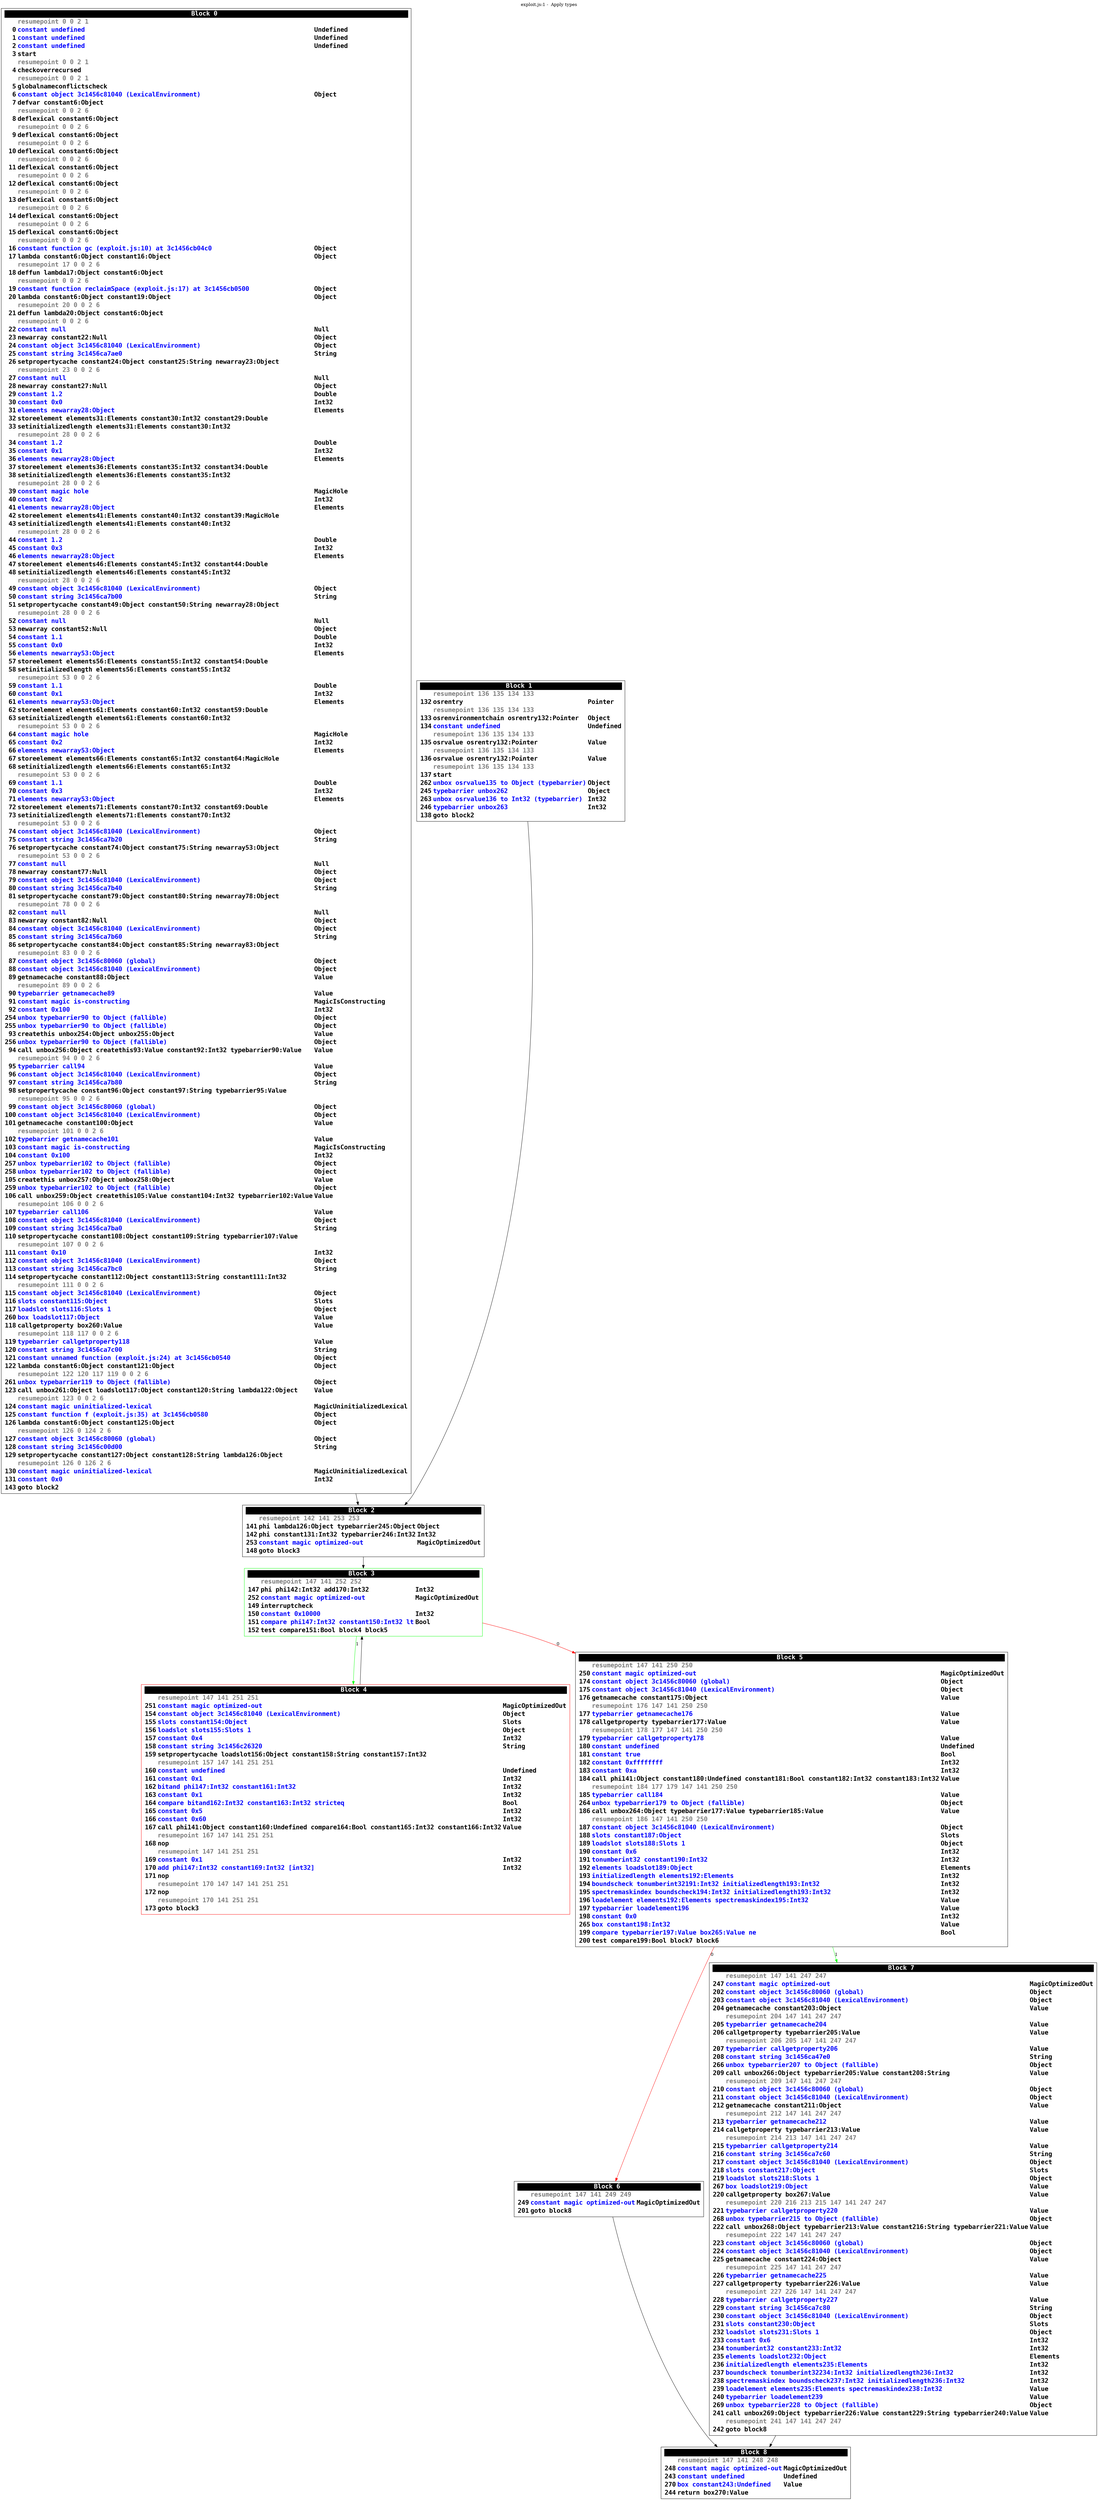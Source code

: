 digraph {
labelloc = t;
labelfontsize = 30;
label = "exploit.js:1 -  Apply types";
  rankdir=TB
  splines=true

  "Block0" [ shape=box fontsize=20 fontname="Consolas Bold" label=<<table border="0" cellborder="0" cellpadding="1"><tr><td align="center" bgcolor="black" colspan="3"><font color="white">Block 0 </font></td></tr><tr><td align="left"></td><td align="left"><font color="grey50">resumepoint 0 0 2 1 </font></td><td></td></tr><tr><td align="right" port="i0">0</td><td align="left"><font color="blue">constant undefined</font></td><td align="left">Undefined</td></tr><tr><td align="right" port="i1">1</td><td align="left"><font color="blue">constant undefined</font></td><td align="left">Undefined</td></tr><tr><td align="right" port="i2">2</td><td align="left"><font color="blue">constant undefined</font></td><td align="left">Undefined</td></tr><tr><td align="right" port="i3">3</td><td align="left">start</td></tr><tr><td align="left"></td><td align="left"><font color="grey50">resumepoint 0 0 2 1 </font></td><td></td></tr><tr><td align="right" port="i4">4</td><td align="left">checkoverrecursed</td></tr><tr><td align="left"></td><td align="left"><font color="grey50">resumepoint 0 0 2 1 </font></td><td></td></tr><tr><td align="right" port="i5">5</td><td align="left">globalnameconflictscheck</td></tr><tr><td align="right" port="i6">6</td><td align="left"><font color="blue">constant object 3c1456c81040 (LexicalEnvironment)</font></td><td align="left">Object</td></tr><tr><td align="right" port="i7">7</td><td align="left">defvar constant6:Object</td></tr><tr><td align="left"></td><td align="left"><font color="grey50">resumepoint 0 0 2 6 </font></td><td></td></tr><tr><td align="right" port="i8">8</td><td align="left">deflexical constant6:Object</td></tr><tr><td align="left"></td><td align="left"><font color="grey50">resumepoint 0 0 2 6 </font></td><td></td></tr><tr><td align="right" port="i9">9</td><td align="left">deflexical constant6:Object</td></tr><tr><td align="left"></td><td align="left"><font color="grey50">resumepoint 0 0 2 6 </font></td><td></td></tr><tr><td align="right" port="i10">10</td><td align="left">deflexical constant6:Object</td></tr><tr><td align="left"></td><td align="left"><font color="grey50">resumepoint 0 0 2 6 </font></td><td></td></tr><tr><td align="right" port="i11">11</td><td align="left">deflexical constant6:Object</td></tr><tr><td align="left"></td><td align="left"><font color="grey50">resumepoint 0 0 2 6 </font></td><td></td></tr><tr><td align="right" port="i12">12</td><td align="left">deflexical constant6:Object</td></tr><tr><td align="left"></td><td align="left"><font color="grey50">resumepoint 0 0 2 6 </font></td><td></td></tr><tr><td align="right" port="i13">13</td><td align="left">deflexical constant6:Object</td></tr><tr><td align="left"></td><td align="left"><font color="grey50">resumepoint 0 0 2 6 </font></td><td></td></tr><tr><td align="right" port="i14">14</td><td align="left">deflexical constant6:Object</td></tr><tr><td align="left"></td><td align="left"><font color="grey50">resumepoint 0 0 2 6 </font></td><td></td></tr><tr><td align="right" port="i15">15</td><td align="left">deflexical constant6:Object</td></tr><tr><td align="left"></td><td align="left"><font color="grey50">resumepoint 0 0 2 6 </font></td><td></td></tr><tr><td align="right" port="i16">16</td><td align="left"><font color="blue">constant function gc (exploit.js:10) at 3c1456cb04c0</font></td><td align="left">Object</td></tr><tr><td align="right" port="i17">17</td><td align="left">lambda constant6:Object constant16:Object</td><td align="left">Object</td></tr><tr><td align="left"></td><td align="left"><font color="grey50">resumepoint 17 0 0 2 6 </font></td><td></td></tr><tr><td align="right" port="i18">18</td><td align="left">deffun lambda17:Object constant6:Object</td></tr><tr><td align="left"></td><td align="left"><font color="grey50">resumepoint 0 0 2 6 </font></td><td></td></tr><tr><td align="right" port="i19">19</td><td align="left"><font color="blue">constant function reclaimSpace (exploit.js:17) at 3c1456cb0500</font></td><td align="left">Object</td></tr><tr><td align="right" port="i20">20</td><td align="left">lambda constant6:Object constant19:Object</td><td align="left">Object</td></tr><tr><td align="left"></td><td align="left"><font color="grey50">resumepoint 20 0 0 2 6 </font></td><td></td></tr><tr><td align="right" port="i21">21</td><td align="left">deffun lambda20:Object constant6:Object</td></tr><tr><td align="left"></td><td align="left"><font color="grey50">resumepoint 0 0 2 6 </font></td><td></td></tr><tr><td align="right" port="i22">22</td><td align="left"><font color="blue">constant null</font></td><td align="left">Null</td></tr><tr><td align="right" port="i23">23</td><td align="left">newarray constant22:Null</td><td align="left">Object</td></tr><tr><td align="right" port="i24">24</td><td align="left"><font color="blue">constant object 3c1456c81040 (LexicalEnvironment)</font></td><td align="left">Object</td></tr><tr><td align="right" port="i25">25</td><td align="left"><font color="blue">constant string 3c1456ca7ae0</font></td><td align="left">String</td></tr><tr><td align="right" port="i26">26</td><td align="left">setpropertycache constant24:Object constant25:String newarray23:Object</td></tr><tr><td align="left"></td><td align="left"><font color="grey50">resumepoint 23 0 0 2 6 </font></td><td></td></tr><tr><td align="right" port="i27">27</td><td align="left"><font color="blue">constant null</font></td><td align="left">Null</td></tr><tr><td align="right" port="i28">28</td><td align="left">newarray constant27:Null</td><td align="left">Object</td></tr><tr><td align="right" port="i29">29</td><td align="left"><font color="blue">constant 1.2</font></td><td align="left">Double</td></tr><tr><td align="right" port="i30">30</td><td align="left"><font color="blue">constant 0x0</font></td><td align="left">Int32</td></tr><tr><td align="right" port="i31">31</td><td align="left"><font color="blue">elements newarray28:Object</font></td><td align="left">Elements</td></tr><tr><td align="right" port="i32">32</td><td align="left">storeelement elements31:Elements constant30:Int32 constant29:Double</td></tr><tr><td align="right" port="i33">33</td><td align="left">setinitializedlength elements31:Elements constant30:Int32</td></tr><tr><td align="left"></td><td align="left"><font color="grey50">resumepoint 28 0 0 2 6 </font></td><td></td></tr><tr><td align="right" port="i34">34</td><td align="left"><font color="blue">constant 1.2</font></td><td align="left">Double</td></tr><tr><td align="right" port="i35">35</td><td align="left"><font color="blue">constant 0x1</font></td><td align="left">Int32</td></tr><tr><td align="right" port="i36">36</td><td align="left"><font color="blue">elements newarray28:Object</font></td><td align="left">Elements</td></tr><tr><td align="right" port="i37">37</td><td align="left">storeelement elements36:Elements constant35:Int32 constant34:Double</td></tr><tr><td align="right" port="i38">38</td><td align="left">setinitializedlength elements36:Elements constant35:Int32</td></tr><tr><td align="left"></td><td align="left"><font color="grey50">resumepoint 28 0 0 2 6 </font></td><td></td></tr><tr><td align="right" port="i39">39</td><td align="left"><font color="blue">constant magic hole</font></td><td align="left">MagicHole</td></tr><tr><td align="right" port="i40">40</td><td align="left"><font color="blue">constant 0x2</font></td><td align="left">Int32</td></tr><tr><td align="right" port="i41">41</td><td align="left"><font color="blue">elements newarray28:Object</font></td><td align="left">Elements</td></tr><tr><td align="right" port="i42">42</td><td align="left">storeelement elements41:Elements constant40:Int32 constant39:MagicHole</td></tr><tr><td align="right" port="i43">43</td><td align="left">setinitializedlength elements41:Elements constant40:Int32</td></tr><tr><td align="left"></td><td align="left"><font color="grey50">resumepoint 28 0 0 2 6 </font></td><td></td></tr><tr><td align="right" port="i44">44</td><td align="left"><font color="blue">constant 1.2</font></td><td align="left">Double</td></tr><tr><td align="right" port="i45">45</td><td align="left"><font color="blue">constant 0x3</font></td><td align="left">Int32</td></tr><tr><td align="right" port="i46">46</td><td align="left"><font color="blue">elements newarray28:Object</font></td><td align="left">Elements</td></tr><tr><td align="right" port="i47">47</td><td align="left">storeelement elements46:Elements constant45:Int32 constant44:Double</td></tr><tr><td align="right" port="i48">48</td><td align="left">setinitializedlength elements46:Elements constant45:Int32</td></tr><tr><td align="left"></td><td align="left"><font color="grey50">resumepoint 28 0 0 2 6 </font></td><td></td></tr><tr><td align="right" port="i49">49</td><td align="left"><font color="blue">constant object 3c1456c81040 (LexicalEnvironment)</font></td><td align="left">Object</td></tr><tr><td align="right" port="i50">50</td><td align="left"><font color="blue">constant string 3c1456ca7b00</font></td><td align="left">String</td></tr><tr><td align="right" port="i51">51</td><td align="left">setpropertycache constant49:Object constant50:String newarray28:Object</td></tr><tr><td align="left"></td><td align="left"><font color="grey50">resumepoint 28 0 0 2 6 </font></td><td></td></tr><tr><td align="right" port="i52">52</td><td align="left"><font color="blue">constant null</font></td><td align="left">Null</td></tr><tr><td align="right" port="i53">53</td><td align="left">newarray constant52:Null</td><td align="left">Object</td></tr><tr><td align="right" port="i54">54</td><td align="left"><font color="blue">constant 1.1</font></td><td align="left">Double</td></tr><tr><td align="right" port="i55">55</td><td align="left"><font color="blue">constant 0x0</font></td><td align="left">Int32</td></tr><tr><td align="right" port="i56">56</td><td align="left"><font color="blue">elements newarray53:Object</font></td><td align="left">Elements</td></tr><tr><td align="right" port="i57">57</td><td align="left">storeelement elements56:Elements constant55:Int32 constant54:Double</td></tr><tr><td align="right" port="i58">58</td><td align="left">setinitializedlength elements56:Elements constant55:Int32</td></tr><tr><td align="left"></td><td align="left"><font color="grey50">resumepoint 53 0 0 2 6 </font></td><td></td></tr><tr><td align="right" port="i59">59</td><td align="left"><font color="blue">constant 1.1</font></td><td align="left">Double</td></tr><tr><td align="right" port="i60">60</td><td align="left"><font color="blue">constant 0x1</font></td><td align="left">Int32</td></tr><tr><td align="right" port="i61">61</td><td align="left"><font color="blue">elements newarray53:Object</font></td><td align="left">Elements</td></tr><tr><td align="right" port="i62">62</td><td align="left">storeelement elements61:Elements constant60:Int32 constant59:Double</td></tr><tr><td align="right" port="i63">63</td><td align="left">setinitializedlength elements61:Elements constant60:Int32</td></tr><tr><td align="left"></td><td align="left"><font color="grey50">resumepoint 53 0 0 2 6 </font></td><td></td></tr><tr><td align="right" port="i64">64</td><td align="left"><font color="blue">constant magic hole</font></td><td align="left">MagicHole</td></tr><tr><td align="right" port="i65">65</td><td align="left"><font color="blue">constant 0x2</font></td><td align="left">Int32</td></tr><tr><td align="right" port="i66">66</td><td align="left"><font color="blue">elements newarray53:Object</font></td><td align="left">Elements</td></tr><tr><td align="right" port="i67">67</td><td align="left">storeelement elements66:Elements constant65:Int32 constant64:MagicHole</td></tr><tr><td align="right" port="i68">68</td><td align="left">setinitializedlength elements66:Elements constant65:Int32</td></tr><tr><td align="left"></td><td align="left"><font color="grey50">resumepoint 53 0 0 2 6 </font></td><td></td></tr><tr><td align="right" port="i69">69</td><td align="left"><font color="blue">constant 1.1</font></td><td align="left">Double</td></tr><tr><td align="right" port="i70">70</td><td align="left"><font color="blue">constant 0x3</font></td><td align="left">Int32</td></tr><tr><td align="right" port="i71">71</td><td align="left"><font color="blue">elements newarray53:Object</font></td><td align="left">Elements</td></tr><tr><td align="right" port="i72">72</td><td align="left">storeelement elements71:Elements constant70:Int32 constant69:Double</td></tr><tr><td align="right" port="i73">73</td><td align="left">setinitializedlength elements71:Elements constant70:Int32</td></tr><tr><td align="left"></td><td align="left"><font color="grey50">resumepoint 53 0 0 2 6 </font></td><td></td></tr><tr><td align="right" port="i74">74</td><td align="left"><font color="blue">constant object 3c1456c81040 (LexicalEnvironment)</font></td><td align="left">Object</td></tr><tr><td align="right" port="i75">75</td><td align="left"><font color="blue">constant string 3c1456ca7b20</font></td><td align="left">String</td></tr><tr><td align="right" port="i76">76</td><td align="left">setpropertycache constant74:Object constant75:String newarray53:Object</td></tr><tr><td align="left"></td><td align="left"><font color="grey50">resumepoint 53 0 0 2 6 </font></td><td></td></tr><tr><td align="right" port="i77">77</td><td align="left"><font color="blue">constant null</font></td><td align="left">Null</td></tr><tr><td align="right" port="i78">78</td><td align="left">newarray constant77:Null</td><td align="left">Object</td></tr><tr><td align="right" port="i79">79</td><td align="left"><font color="blue">constant object 3c1456c81040 (LexicalEnvironment)</font></td><td align="left">Object</td></tr><tr><td align="right" port="i80">80</td><td align="left"><font color="blue">constant string 3c1456ca7b40</font></td><td align="left">String</td></tr><tr><td align="right" port="i81">81</td><td align="left">setpropertycache constant79:Object constant80:String newarray78:Object</td></tr><tr><td align="left"></td><td align="left"><font color="grey50">resumepoint 78 0 0 2 6 </font></td><td></td></tr><tr><td align="right" port="i82">82</td><td align="left"><font color="blue">constant null</font></td><td align="left">Null</td></tr><tr><td align="right" port="i83">83</td><td align="left">newarray constant82:Null</td><td align="left">Object</td></tr><tr><td align="right" port="i84">84</td><td align="left"><font color="blue">constant object 3c1456c81040 (LexicalEnvironment)</font></td><td align="left">Object</td></tr><tr><td align="right" port="i85">85</td><td align="left"><font color="blue">constant string 3c1456ca7b60</font></td><td align="left">String</td></tr><tr><td align="right" port="i86">86</td><td align="left">setpropertycache constant84:Object constant85:String newarray83:Object</td></tr><tr><td align="left"></td><td align="left"><font color="grey50">resumepoint 83 0 0 2 6 </font></td><td></td></tr><tr><td align="right" port="i87">87</td><td align="left"><font color="blue">constant object 3c1456c80060 (global)</font></td><td align="left">Object</td></tr><tr><td align="right" port="i88">88</td><td align="left"><font color="blue">constant object 3c1456c81040 (LexicalEnvironment)</font></td><td align="left">Object</td></tr><tr><td align="right" port="i89">89</td><td align="left">getnamecache constant88:Object</td><td align="left">Value</td></tr><tr><td align="left"></td><td align="left"><font color="grey50">resumepoint 89 0 0 2 6 </font></td><td></td></tr><tr><td align="right" port="i90">90</td><td align="left"><font color="blue">typebarrier getnamecache89</font></td><td align="left">Value</td></tr><tr><td align="right" port="i91">91</td><td align="left"><font color="blue">constant magic is-constructing</font></td><td align="left">MagicIsConstructing</td></tr><tr><td align="right" port="i92">92</td><td align="left"><font color="blue">constant 0x100</font></td><td align="left">Int32</td></tr><tr><td align="right" port="i254">254</td><td align="left"><font color="blue">unbox typebarrier90 to Object (fallible)</font></td><td align="left">Object</td></tr><tr><td align="right" port="i255">255</td><td align="left"><font color="blue">unbox typebarrier90 to Object (fallible)</font></td><td align="left">Object</td></tr><tr><td align="right" port="i93">93</td><td align="left">createthis unbox254:Object unbox255:Object</td><td align="left">Value</td></tr><tr><td align="right" port="i256">256</td><td align="left"><font color="blue">unbox typebarrier90 to Object (fallible)</font></td><td align="left">Object</td></tr><tr><td align="right" port="i94">94</td><td align="left">call unbox256:Object createthis93:Value constant92:Int32 typebarrier90:Value</td><td align="left">Value</td></tr><tr><td align="left"></td><td align="left"><font color="grey50">resumepoint 94 0 0 2 6 </font></td><td></td></tr><tr><td align="right" port="i95">95</td><td align="left"><font color="blue">typebarrier call94</font></td><td align="left">Value</td></tr><tr><td align="right" port="i96">96</td><td align="left"><font color="blue">constant object 3c1456c81040 (LexicalEnvironment)</font></td><td align="left">Object</td></tr><tr><td align="right" port="i97">97</td><td align="left"><font color="blue">constant string 3c1456ca7b80</font></td><td align="left">String</td></tr><tr><td align="right" port="i98">98</td><td align="left">setpropertycache constant96:Object constant97:String typebarrier95:Value</td></tr><tr><td align="left"></td><td align="left"><font color="grey50">resumepoint 95 0 0 2 6 </font></td><td></td></tr><tr><td align="right" port="i99">99</td><td align="left"><font color="blue">constant object 3c1456c80060 (global)</font></td><td align="left">Object</td></tr><tr><td align="right" port="i100">100</td><td align="left"><font color="blue">constant object 3c1456c81040 (LexicalEnvironment)</font></td><td align="left">Object</td></tr><tr><td align="right" port="i101">101</td><td align="left">getnamecache constant100:Object</td><td align="left">Value</td></tr><tr><td align="left"></td><td align="left"><font color="grey50">resumepoint 101 0 0 2 6 </font></td><td></td></tr><tr><td align="right" port="i102">102</td><td align="left"><font color="blue">typebarrier getnamecache101</font></td><td align="left">Value</td></tr><tr><td align="right" port="i103">103</td><td align="left"><font color="blue">constant magic is-constructing</font></td><td align="left">MagicIsConstructing</td></tr><tr><td align="right" port="i104">104</td><td align="left"><font color="blue">constant 0x100</font></td><td align="left">Int32</td></tr><tr><td align="right" port="i257">257</td><td align="left"><font color="blue">unbox typebarrier102 to Object (fallible)</font></td><td align="left">Object</td></tr><tr><td align="right" port="i258">258</td><td align="left"><font color="blue">unbox typebarrier102 to Object (fallible)</font></td><td align="left">Object</td></tr><tr><td align="right" port="i105">105</td><td align="left">createthis unbox257:Object unbox258:Object</td><td align="left">Value</td></tr><tr><td align="right" port="i259">259</td><td align="left"><font color="blue">unbox typebarrier102 to Object (fallible)</font></td><td align="left">Object</td></tr><tr><td align="right" port="i106">106</td><td align="left">call unbox259:Object createthis105:Value constant104:Int32 typebarrier102:Value</td><td align="left">Value</td></tr><tr><td align="left"></td><td align="left"><font color="grey50">resumepoint 106 0 0 2 6 </font></td><td></td></tr><tr><td align="right" port="i107">107</td><td align="left"><font color="blue">typebarrier call106</font></td><td align="left">Value</td></tr><tr><td align="right" port="i108">108</td><td align="left"><font color="blue">constant object 3c1456c81040 (LexicalEnvironment)</font></td><td align="left">Object</td></tr><tr><td align="right" port="i109">109</td><td align="left"><font color="blue">constant string 3c1456ca7ba0</font></td><td align="left">String</td></tr><tr><td align="right" port="i110">110</td><td align="left">setpropertycache constant108:Object constant109:String typebarrier107:Value</td></tr><tr><td align="left"></td><td align="left"><font color="grey50">resumepoint 107 0 0 2 6 </font></td><td></td></tr><tr><td align="right" port="i111">111</td><td align="left"><font color="blue">constant 0x10</font></td><td align="left">Int32</td></tr><tr><td align="right" port="i112">112</td><td align="left"><font color="blue">constant object 3c1456c81040 (LexicalEnvironment)</font></td><td align="left">Object</td></tr><tr><td align="right" port="i113">113</td><td align="left"><font color="blue">constant string 3c1456ca7bc0</font></td><td align="left">String</td></tr><tr><td align="right" port="i114">114</td><td align="left">setpropertycache constant112:Object constant113:String constant111:Int32</td></tr><tr><td align="left"></td><td align="left"><font color="grey50">resumepoint 111 0 0 2 6 </font></td><td></td></tr><tr><td align="right" port="i115">115</td><td align="left"><font color="blue">constant object 3c1456c81040 (LexicalEnvironment)</font></td><td align="left">Object</td></tr><tr><td align="right" port="i116">116</td><td align="left"><font color="blue">slots constant115:Object</font></td><td align="left">Slots</td></tr><tr><td align="right" port="i117">117</td><td align="left"><font color="blue">loadslot slots116:Slots 1</font></td><td align="left">Object</td></tr><tr><td align="right" port="i260">260</td><td align="left"><font color="blue">box loadslot117:Object</font></td><td align="left">Value</td></tr><tr><td align="right" port="i118">118</td><td align="left">callgetproperty box260:Value</td><td align="left">Value</td></tr><tr><td align="left"></td><td align="left"><font color="grey50">resumepoint 118 117 0 0 2 6 </font></td><td></td></tr><tr><td align="right" port="i119">119</td><td align="left"><font color="blue">typebarrier callgetproperty118</font></td><td align="left">Value</td></tr><tr><td align="right" port="i120">120</td><td align="left"><font color="blue">constant string 3c1456ca7c00</font></td><td align="left">String</td></tr><tr><td align="right" port="i121">121</td><td align="left"><font color="blue">constant unnamed function (exploit.js:24) at 3c1456cb0540</font></td><td align="left">Object</td></tr><tr><td align="right" port="i122">122</td><td align="left">lambda constant6:Object constant121:Object</td><td align="left">Object</td></tr><tr><td align="left"></td><td align="left"><font color="grey50">resumepoint 122 120 117 119 0 0 2 6 </font></td><td></td></tr><tr><td align="right" port="i261">261</td><td align="left"><font color="blue">unbox typebarrier119 to Object (fallible)</font></td><td align="left">Object</td></tr><tr><td align="right" port="i123">123</td><td align="left">call unbox261:Object loadslot117:Object constant120:String lambda122:Object</td><td align="left">Value</td></tr><tr><td align="left"></td><td align="left"><font color="grey50">resumepoint 123 0 0 2 6 </font></td><td></td></tr><tr><td align="right" port="i124">124</td><td align="left"><font color="blue">constant magic uninitialized-lexical</font></td><td align="left">MagicUninitializedLexical</td></tr><tr><td align="right" port="i125">125</td><td align="left"><font color="blue">constant function f (exploit.js:35) at 3c1456cb0580</font></td><td align="left">Object</td></tr><tr><td align="right" port="i126">126</td><td align="left">lambda constant6:Object constant125:Object</td><td align="left">Object</td></tr><tr><td align="left"></td><td align="left"><font color="grey50">resumepoint 126 0 124 2 6 </font></td><td></td></tr><tr><td align="right" port="i127">127</td><td align="left"><font color="blue">constant object 3c1456c80060 (global)</font></td><td align="left">Object</td></tr><tr><td align="right" port="i128">128</td><td align="left"><font color="blue">constant string 3c1456c00d00</font></td><td align="left">String</td></tr><tr><td align="right" port="i129">129</td><td align="left">setpropertycache constant127:Object constant128:String lambda126:Object</td></tr><tr><td align="left"></td><td align="left"><font color="grey50">resumepoint 126 0 126 2 6 </font></td><td></td></tr><tr><td align="right" port="i130">130</td><td align="left"><font color="blue">constant magic uninitialized-lexical</font></td><td align="left">MagicUninitializedLexical</td></tr><tr><td align="right" port="i131">131</td><td align="left"><font color="blue">constant 0x0</font></td><td align="left">Int32</td></tr><tr><td align="right" port="i143">143</td><td align="left">goto block2</td></tr></table>> ] ;
  "Block1" [ shape=box fontsize=20 fontname="Consolas Bold" label=<<table border="0" cellborder="0" cellpadding="1"><tr><td align="center" bgcolor="black" colspan="3"><font color="white">Block 1 </font></td></tr><tr><td align="left"></td><td align="left"><font color="grey50">resumepoint 136 135 134 133 </font></td><td></td></tr><tr><td align="right" port="i132">132</td><td align="left">osrentry</td><td align="left">Pointer</td></tr><tr><td align="left"></td><td align="left"><font color="grey50">resumepoint 136 135 134 133 </font></td><td></td></tr><tr><td align="right" port="i133">133</td><td align="left">osrenvironmentchain osrentry132:Pointer</td><td align="left">Object</td></tr><tr><td align="right" port="i134">134</td><td align="left"><font color="blue">constant undefined</font></td><td align="left">Undefined</td></tr><tr><td align="left"></td><td align="left"><font color="grey50">resumepoint 136 135 134 133 </font></td><td></td></tr><tr><td align="right" port="i135">135</td><td align="left">osrvalue osrentry132:Pointer</td><td align="left">Value</td></tr><tr><td align="left"></td><td align="left"><font color="grey50">resumepoint 136 135 134 133 </font></td><td></td></tr><tr><td align="right" port="i136">136</td><td align="left">osrvalue osrentry132:Pointer</td><td align="left">Value</td></tr><tr><td align="left"></td><td align="left"><font color="grey50">resumepoint 136 135 134 133 </font></td><td></td></tr><tr><td align="right" port="i137">137</td><td align="left">start</td></tr><tr><td align="right" port="i262">262</td><td align="left"><font color="blue">unbox osrvalue135 to Object (typebarrier)</font></td><td align="left">Object</td></tr><tr><td align="right" port="i245">245</td><td align="left"><font color="blue">typebarrier unbox262</font></td><td align="left">Object</td></tr><tr><td align="right" port="i263">263</td><td align="left"><font color="blue">unbox osrvalue136 to Int32 (typebarrier)</font></td><td align="left">Int32</td></tr><tr><td align="right" port="i246">246</td><td align="left"><font color="blue">typebarrier unbox263</font></td><td align="left">Int32</td></tr><tr><td align="right" port="i138">138</td><td align="left">goto block2</td></tr></table>> ] ;
  "Block2" [ shape=box fontsize=20 fontname="Consolas Bold" label=<<table border="0" cellborder="0" cellpadding="1"><tr><td align="center" bgcolor="black" colspan="3"><font color="white">Block 2 </font></td></tr><tr><td align="left"></td><td align="left"><font color="grey50">resumepoint 142 141 253 253 </font></td><td></td></tr><tr><td align="right" port="i141">141</td><td align="left">phi lambda126:Object typebarrier245:Object</td><td align="left">Object</td></tr><tr><td align="right" port="i142">142</td><td align="left">phi constant131:Int32 typebarrier246:Int32</td><td align="left">Int32</td></tr><tr><td align="right" port="i253">253</td><td align="left"><font color="blue">constant magic optimized-out</font></td><td align="left">MagicOptimizedOut</td></tr><tr><td align="right" port="i148">148</td><td align="left">goto block3</td></tr></table>> ] ;
  "Block3" [ color=green shape=box fontsize=20 fontname="Consolas Bold" label=<<table border="0" cellborder="0" cellpadding="1"><tr><td align="center" bgcolor="black" colspan="3"><font color="white">Block 3 </font></td></tr><tr><td align="left"></td><td align="left"><font color="grey50">resumepoint 147 141 252 252 </font></td><td></td></tr><tr><td align="right" port="i147">147</td><td align="left">phi phi142:Int32 add170:Int32</td><td align="left">Int32</td></tr><tr><td align="right" port="i252">252</td><td align="left"><font color="blue">constant magic optimized-out</font></td><td align="left">MagicOptimizedOut</td></tr><tr><td align="right" port="i149">149</td><td align="left">interruptcheck</td></tr><tr><td align="right" port="i150">150</td><td align="left"><font color="blue">constant 0x10000</font></td><td align="left">Int32</td></tr><tr><td align="right" port="i151">151</td><td align="left"><font color="blue">compare phi147:Int32 constant150:Int32 lt</font></td><td align="left">Bool</td></tr><tr><td align="right" port="i152">152</td><td align="left">test compare151:Bool block4 block5</td></tr></table>> ] ;
  "Block4" [ color=red shape=box fontsize=20 fontname="Consolas Bold" label=<<table border="0" cellborder="0" cellpadding="1"><tr><td align="center" bgcolor="black" colspan="3"><font color="white">Block 4 </font></td></tr><tr><td align="left"></td><td align="left"><font color="grey50">resumepoint 147 141 251 251 </font></td><td></td></tr><tr><td align="right" port="i251">251</td><td align="left"><font color="blue">constant magic optimized-out</font></td><td align="left">MagicOptimizedOut</td></tr><tr><td align="right" port="i154">154</td><td align="left"><font color="blue">constant object 3c1456c81040 (LexicalEnvironment)</font></td><td align="left">Object</td></tr><tr><td align="right" port="i155">155</td><td align="left"><font color="blue">slots constant154:Object</font></td><td align="left">Slots</td></tr><tr><td align="right" port="i156">156</td><td align="left"><font color="blue">loadslot slots155:Slots 1</font></td><td align="left">Object</td></tr><tr><td align="right" port="i157">157</td><td align="left"><font color="blue">constant 0x4</font></td><td align="left">Int32</td></tr><tr><td align="right" port="i158">158</td><td align="left"><font color="blue">constant string 3c1456c26320</font></td><td align="left">String</td></tr><tr><td align="right" port="i159">159</td><td align="left">setpropertycache loadslot156:Object constant158:String constant157:Int32</td></tr><tr><td align="left"></td><td align="left"><font color="grey50">resumepoint 157 147 141 251 251 </font></td><td></td></tr><tr><td align="right" port="i160">160</td><td align="left"><font color="blue">constant undefined</font></td><td align="left">Undefined</td></tr><tr><td align="right" port="i161">161</td><td align="left"><font color="blue">constant 0x1</font></td><td align="left">Int32</td></tr><tr><td align="right" port="i162">162</td><td align="left"><font color="blue">bitand phi147:Int32 constant161:Int32</font></td><td align="left">Int32</td></tr><tr><td align="right" port="i163">163</td><td align="left"><font color="blue">constant 0x1</font></td><td align="left">Int32</td></tr><tr><td align="right" port="i164">164</td><td align="left"><font color="blue">compare bitand162:Int32 constant163:Int32 stricteq</font></td><td align="left">Bool</td></tr><tr><td align="right" port="i165">165</td><td align="left"><font color="blue">constant 0x5</font></td><td align="left">Int32</td></tr><tr><td align="right" port="i166">166</td><td align="left"><font color="blue">constant 0x60</font></td><td align="left">Int32</td></tr><tr><td align="right" port="i167">167</td><td align="left">call phi141:Object constant160:Undefined compare164:Bool constant165:Int32 constant166:Int32</td><td align="left">Value</td></tr><tr><td align="left"></td><td align="left"><font color="grey50">resumepoint 167 147 141 251 251 </font></td><td></td></tr><tr><td align="right" port="i168">168</td><td align="left">nop</td></tr><tr><td align="left"></td><td align="left"><font color="grey50">resumepoint 147 141 251 251 </font></td><td></td></tr><tr><td align="right" port="i169">169</td><td align="left"><font color="blue">constant 0x1</font></td><td align="left">Int32</td></tr><tr><td align="right" port="i170">170</td><td align="left"><font color="blue">add phi147:Int32 constant169:Int32 [int32]</font></td><td align="left">Int32</td></tr><tr><td align="right" port="i171">171</td><td align="left">nop</td></tr><tr><td align="left"></td><td align="left"><font color="grey50">resumepoint 170 147 147 141 251 251 </font></td><td></td></tr><tr><td align="right" port="i172">172</td><td align="left">nop</td></tr><tr><td align="left"></td><td align="left"><font color="grey50">resumepoint 170 141 251 251 </font></td><td></td></tr><tr><td align="right" port="i173">173</td><td align="left">goto block3</td></tr></table>> ] ;
  "Block5" [ shape=box fontsize=20 fontname="Consolas Bold" label=<<table border="0" cellborder="0" cellpadding="1"><tr><td align="center" bgcolor="black" colspan="3"><font color="white">Block 5 </font></td></tr><tr><td align="left"></td><td align="left"><font color="grey50">resumepoint 147 141 250 250 </font></td><td></td></tr><tr><td align="right" port="i250">250</td><td align="left"><font color="blue">constant magic optimized-out</font></td><td align="left">MagicOptimizedOut</td></tr><tr><td align="right" port="i174">174</td><td align="left"><font color="blue">constant object 3c1456c80060 (global)</font></td><td align="left">Object</td></tr><tr><td align="right" port="i175">175</td><td align="left"><font color="blue">constant object 3c1456c81040 (LexicalEnvironment)</font></td><td align="left">Object</td></tr><tr><td align="right" port="i176">176</td><td align="left">getnamecache constant175:Object</td><td align="left">Value</td></tr><tr><td align="left"></td><td align="left"><font color="grey50">resumepoint 176 147 141 250 250 </font></td><td></td></tr><tr><td align="right" port="i177">177</td><td align="left"><font color="blue">typebarrier getnamecache176</font></td><td align="left">Value</td></tr><tr><td align="right" port="i178">178</td><td align="left">callgetproperty typebarrier177:Value</td><td align="left">Value</td></tr><tr><td align="left"></td><td align="left"><font color="grey50">resumepoint 178 177 147 141 250 250 </font></td><td></td></tr><tr><td align="right" port="i179">179</td><td align="left"><font color="blue">typebarrier callgetproperty178</font></td><td align="left">Value</td></tr><tr><td align="right" port="i180">180</td><td align="left"><font color="blue">constant undefined</font></td><td align="left">Undefined</td></tr><tr><td align="right" port="i181">181</td><td align="left"><font color="blue">constant true</font></td><td align="left">Bool</td></tr><tr><td align="right" port="i182">182</td><td align="left"><font color="blue">constant 0xffffffff</font></td><td align="left">Int32</td></tr><tr><td align="right" port="i183">183</td><td align="left"><font color="blue">constant 0xa</font></td><td align="left">Int32</td></tr><tr><td align="right" port="i184">184</td><td align="left">call phi141:Object constant180:Undefined constant181:Bool constant182:Int32 constant183:Int32</td><td align="left">Value</td></tr><tr><td align="left"></td><td align="left"><font color="grey50">resumepoint 184 177 179 147 141 250 250 </font></td><td></td></tr><tr><td align="right" port="i185">185</td><td align="left"><font color="blue">typebarrier call184</font></td><td align="left">Value</td></tr><tr><td align="right" port="i264">264</td><td align="left"><font color="blue">unbox typebarrier179 to Object (fallible)</font></td><td align="left">Object</td></tr><tr><td align="right" port="i186">186</td><td align="left">call unbox264:Object typebarrier177:Value typebarrier185:Value</td><td align="left">Value</td></tr><tr><td align="left"></td><td align="left"><font color="grey50">resumepoint 186 147 141 250 250 </font></td><td></td></tr><tr><td align="right" port="i187">187</td><td align="left"><font color="blue">constant object 3c1456c81040 (LexicalEnvironment)</font></td><td align="left">Object</td></tr><tr><td align="right" port="i188">188</td><td align="left"><font color="blue">slots constant187:Object</font></td><td align="left">Slots</td></tr><tr><td align="right" port="i189">189</td><td align="left"><font color="blue">loadslot slots188:Slots 1</font></td><td align="left">Object</td></tr><tr><td align="right" port="i190">190</td><td align="left"><font color="blue">constant 0x6</font></td><td align="left">Int32</td></tr><tr><td align="right" port="i191">191</td><td align="left"><font color="blue">tonumberint32 constant190:Int32</font></td><td align="left">Int32</td></tr><tr><td align="right" port="i192">192</td><td align="left"><font color="blue">elements loadslot189:Object</font></td><td align="left">Elements</td></tr><tr><td align="right" port="i193">193</td><td align="left"><font color="blue">initializedlength elements192:Elements</font></td><td align="left">Int32</td></tr><tr><td align="right" port="i194">194</td><td align="left"><font color="blue">boundscheck tonumberint32191:Int32 initializedlength193:Int32</font></td><td align="left">Int32</td></tr><tr><td align="right" port="i195">195</td><td align="left"><font color="blue">spectremaskindex boundscheck194:Int32 initializedlength193:Int32</font></td><td align="left">Int32</td></tr><tr><td align="right" port="i196">196</td><td align="left"><font color="blue">loadelement elements192:Elements spectremaskindex195:Int32</font></td><td align="left">Value</td></tr><tr><td align="right" port="i197">197</td><td align="left"><font color="blue">typebarrier loadelement196</font></td><td align="left">Value</td></tr><tr><td align="right" port="i198">198</td><td align="left"><font color="blue">constant 0x0</font></td><td align="left">Int32</td></tr><tr><td align="right" port="i265">265</td><td align="left"><font color="blue">box constant198:Int32</font></td><td align="left">Value</td></tr><tr><td align="right" port="i199">199</td><td align="left"><font color="blue">compare typebarrier197:Value box265:Value ne</font></td><td align="left">Bool</td></tr><tr><td align="right" port="i200">200</td><td align="left">test compare199:Bool block7 block6</td></tr></table>> ] ;
  "Block6" [ shape=box fontsize=20 fontname="Consolas Bold" label=<<table border="0" cellborder="0" cellpadding="1"><tr><td align="center" bgcolor="black" colspan="3"><font color="white">Block 6 </font></td></tr><tr><td align="left"></td><td align="left"><font color="grey50">resumepoint 147 141 249 249 </font></td><td></td></tr><tr><td align="right" port="i249">249</td><td align="left"><font color="blue">constant magic optimized-out</font></td><td align="left">MagicOptimizedOut</td></tr><tr><td align="right" port="i201">201</td><td align="left">goto block8</td></tr></table>> ] ;
  "Block7" [ shape=box fontsize=20 fontname="Consolas Bold" label=<<table border="0" cellborder="0" cellpadding="1"><tr><td align="center" bgcolor="black" colspan="3"><font color="white">Block 7 </font></td></tr><tr><td align="left"></td><td align="left"><font color="grey50">resumepoint 147 141 247 247 </font></td><td></td></tr><tr><td align="right" port="i247">247</td><td align="left"><font color="blue">constant magic optimized-out</font></td><td align="left">MagicOptimizedOut</td></tr><tr><td align="right" port="i202">202</td><td align="left"><font color="blue">constant object 3c1456c80060 (global)</font></td><td align="left">Object</td></tr><tr><td align="right" port="i203">203</td><td align="left"><font color="blue">constant object 3c1456c81040 (LexicalEnvironment)</font></td><td align="left">Object</td></tr><tr><td align="right" port="i204">204</td><td align="left">getnamecache constant203:Object</td><td align="left">Value</td></tr><tr><td align="left"></td><td align="left"><font color="grey50">resumepoint 204 147 141 247 247 </font></td><td></td></tr><tr><td align="right" port="i205">205</td><td align="left"><font color="blue">typebarrier getnamecache204</font></td><td align="left">Value</td></tr><tr><td align="right" port="i206">206</td><td align="left">callgetproperty typebarrier205:Value</td><td align="left">Value</td></tr><tr><td align="left"></td><td align="left"><font color="grey50">resumepoint 206 205 147 141 247 247 </font></td><td></td></tr><tr><td align="right" port="i207">207</td><td align="left"><font color="blue">typebarrier callgetproperty206</font></td><td align="left">Value</td></tr><tr><td align="right" port="i208">208</td><td align="left"><font color="blue">constant string 3c1456ca47e0</font></td><td align="left">String</td></tr><tr><td align="right" port="i266">266</td><td align="left"><font color="blue">unbox typebarrier207 to Object (fallible)</font></td><td align="left">Object</td></tr><tr><td align="right" port="i209">209</td><td align="left">call unbox266:Object typebarrier205:Value constant208:String</td><td align="left">Value</td></tr><tr><td align="left"></td><td align="left"><font color="grey50">resumepoint 209 147 141 247 247 </font></td><td></td></tr><tr><td align="right" port="i210">210</td><td align="left"><font color="blue">constant object 3c1456c80060 (global)</font></td><td align="left">Object</td></tr><tr><td align="right" port="i211">211</td><td align="left"><font color="blue">constant object 3c1456c81040 (LexicalEnvironment)</font></td><td align="left">Object</td></tr><tr><td align="right" port="i212">212</td><td align="left">getnamecache constant211:Object</td><td align="left">Value</td></tr><tr><td align="left"></td><td align="left"><font color="grey50">resumepoint 212 147 141 247 247 </font></td><td></td></tr><tr><td align="right" port="i213">213</td><td align="left"><font color="blue">typebarrier getnamecache212</font></td><td align="left">Value</td></tr><tr><td align="right" port="i214">214</td><td align="left">callgetproperty typebarrier213:Value</td><td align="left">Value</td></tr><tr><td align="left"></td><td align="left"><font color="grey50">resumepoint 214 213 147 141 247 247 </font></td><td></td></tr><tr><td align="right" port="i215">215</td><td align="left"><font color="blue">typebarrier callgetproperty214</font></td><td align="left">Value</td></tr><tr><td align="right" port="i216">216</td><td align="left"><font color="blue">constant string 3c1456ca7c60</font></td><td align="left">String</td></tr><tr><td align="right" port="i217">217</td><td align="left"><font color="blue">constant object 3c1456c81040 (LexicalEnvironment)</font></td><td align="left">Object</td></tr><tr><td align="right" port="i218">218</td><td align="left"><font color="blue">slots constant217:Object</font></td><td align="left">Slots</td></tr><tr><td align="right" port="i219">219</td><td align="left"><font color="blue">loadslot slots218:Slots 1</font></td><td align="left">Object</td></tr><tr><td align="right" port="i267">267</td><td align="left"><font color="blue">box loadslot219:Object</font></td><td align="left">Value</td></tr><tr><td align="right" port="i220">220</td><td align="left">callgetproperty box267:Value</td><td align="left">Value</td></tr><tr><td align="left"></td><td align="left"><font color="grey50">resumepoint 220 216 213 215 147 141 247 247 </font></td><td></td></tr><tr><td align="right" port="i221">221</td><td align="left"><font color="blue">typebarrier callgetproperty220</font></td><td align="left">Value</td></tr><tr><td align="right" port="i268">268</td><td align="left"><font color="blue">unbox typebarrier215 to Object (fallible)</font></td><td align="left">Object</td></tr><tr><td align="right" port="i222">222</td><td align="left">call unbox268:Object typebarrier213:Value constant216:String typebarrier221:Value</td><td align="left">Value</td></tr><tr><td align="left"></td><td align="left"><font color="grey50">resumepoint 222 147 141 247 247 </font></td><td></td></tr><tr><td align="right" port="i223">223</td><td align="left"><font color="blue">constant object 3c1456c80060 (global)</font></td><td align="left">Object</td></tr><tr><td align="right" port="i224">224</td><td align="left"><font color="blue">constant object 3c1456c81040 (LexicalEnvironment)</font></td><td align="left">Object</td></tr><tr><td align="right" port="i225">225</td><td align="left">getnamecache constant224:Object</td><td align="left">Value</td></tr><tr><td align="left"></td><td align="left"><font color="grey50">resumepoint 225 147 141 247 247 </font></td><td></td></tr><tr><td align="right" port="i226">226</td><td align="left"><font color="blue">typebarrier getnamecache225</font></td><td align="left">Value</td></tr><tr><td align="right" port="i227">227</td><td align="left">callgetproperty typebarrier226:Value</td><td align="left">Value</td></tr><tr><td align="left"></td><td align="left"><font color="grey50">resumepoint 227 226 147 141 247 247 </font></td><td></td></tr><tr><td align="right" port="i228">228</td><td align="left"><font color="blue">typebarrier callgetproperty227</font></td><td align="left">Value</td></tr><tr><td align="right" port="i229">229</td><td align="left"><font color="blue">constant string 3c1456ca7c80</font></td><td align="left">String</td></tr><tr><td align="right" port="i230">230</td><td align="left"><font color="blue">constant object 3c1456c81040 (LexicalEnvironment)</font></td><td align="left">Object</td></tr><tr><td align="right" port="i231">231</td><td align="left"><font color="blue">slots constant230:Object</font></td><td align="left">Slots</td></tr><tr><td align="right" port="i232">232</td><td align="left"><font color="blue">loadslot slots231:Slots 1</font></td><td align="left">Object</td></tr><tr><td align="right" port="i233">233</td><td align="left"><font color="blue">constant 0x6</font></td><td align="left">Int32</td></tr><tr><td align="right" port="i234">234</td><td align="left"><font color="blue">tonumberint32 constant233:Int32</font></td><td align="left">Int32</td></tr><tr><td align="right" port="i235">235</td><td align="left"><font color="blue">elements loadslot232:Object</font></td><td align="left">Elements</td></tr><tr><td align="right" port="i236">236</td><td align="left"><font color="blue">initializedlength elements235:Elements</font></td><td align="left">Int32</td></tr><tr><td align="right" port="i237">237</td><td align="left"><font color="blue">boundscheck tonumberint32234:Int32 initializedlength236:Int32</font></td><td align="left">Int32</td></tr><tr><td align="right" port="i238">238</td><td align="left"><font color="blue">spectremaskindex boundscheck237:Int32 initializedlength236:Int32</font></td><td align="left">Int32</td></tr><tr><td align="right" port="i239">239</td><td align="left"><font color="blue">loadelement elements235:Elements spectremaskindex238:Int32</font></td><td align="left">Value</td></tr><tr><td align="right" port="i240">240</td><td align="left"><font color="blue">typebarrier loadelement239</font></td><td align="left">Value</td></tr><tr><td align="right" port="i269">269</td><td align="left"><font color="blue">unbox typebarrier228 to Object (fallible)</font></td><td align="left">Object</td></tr><tr><td align="right" port="i241">241</td><td align="left">call unbox269:Object typebarrier226:Value constant229:String typebarrier240:Value</td><td align="left">Value</td></tr><tr><td align="left"></td><td align="left"><font color="grey50">resumepoint 241 147 141 247 247 </font></td><td></td></tr><tr><td align="right" port="i242">242</td><td align="left">goto block8</td></tr></table>> ] ;
  "Block8" [ shape=box fontsize=20 fontname="Consolas Bold" label=<<table border="0" cellborder="0" cellpadding="1"><tr><td align="center" bgcolor="black" colspan="3"><font color="white">Block 8 </font></td></tr><tr><td align="left"></td><td align="left"><font color="grey50">resumepoint 147 141 248 248 </font></td><td></td></tr><tr><td align="right" port="i248">248</td><td align="left"><font color="blue">constant magic optimized-out</font></td><td align="left">MagicOptimizedOut</td></tr><tr><td align="right" port="i243">243</td><td align="left"><font color="blue">constant undefined</font></td><td align="left">Undefined</td></tr><tr><td align="right" port="i270">270</td><td align="left"><font color="blue">box constant243:Undefined</font></td><td align="left">Value</td></tr><tr><td align="right" port="i244">244</td><td align="left">return box270:Value</td></tr></table>> ] ;

  "Block0" -> "Block2" ;
  "Block1" -> "Block2" ;
  "Block2" -> "Block3" ;
  "Block3" -> "Block4" [ color=green label=1 ] ;
  "Block3" -> "Block5" [ color=red label=0 ] ;
  "Block4" -> "Block3" ;
  "Block5" -> "Block7" [ color=green label=1 ] ;
  "Block5" -> "Block6" [ color=red label=0 ] ;
  "Block6" -> "Block8" ;
  "Block7" -> "Block8" ;
}
